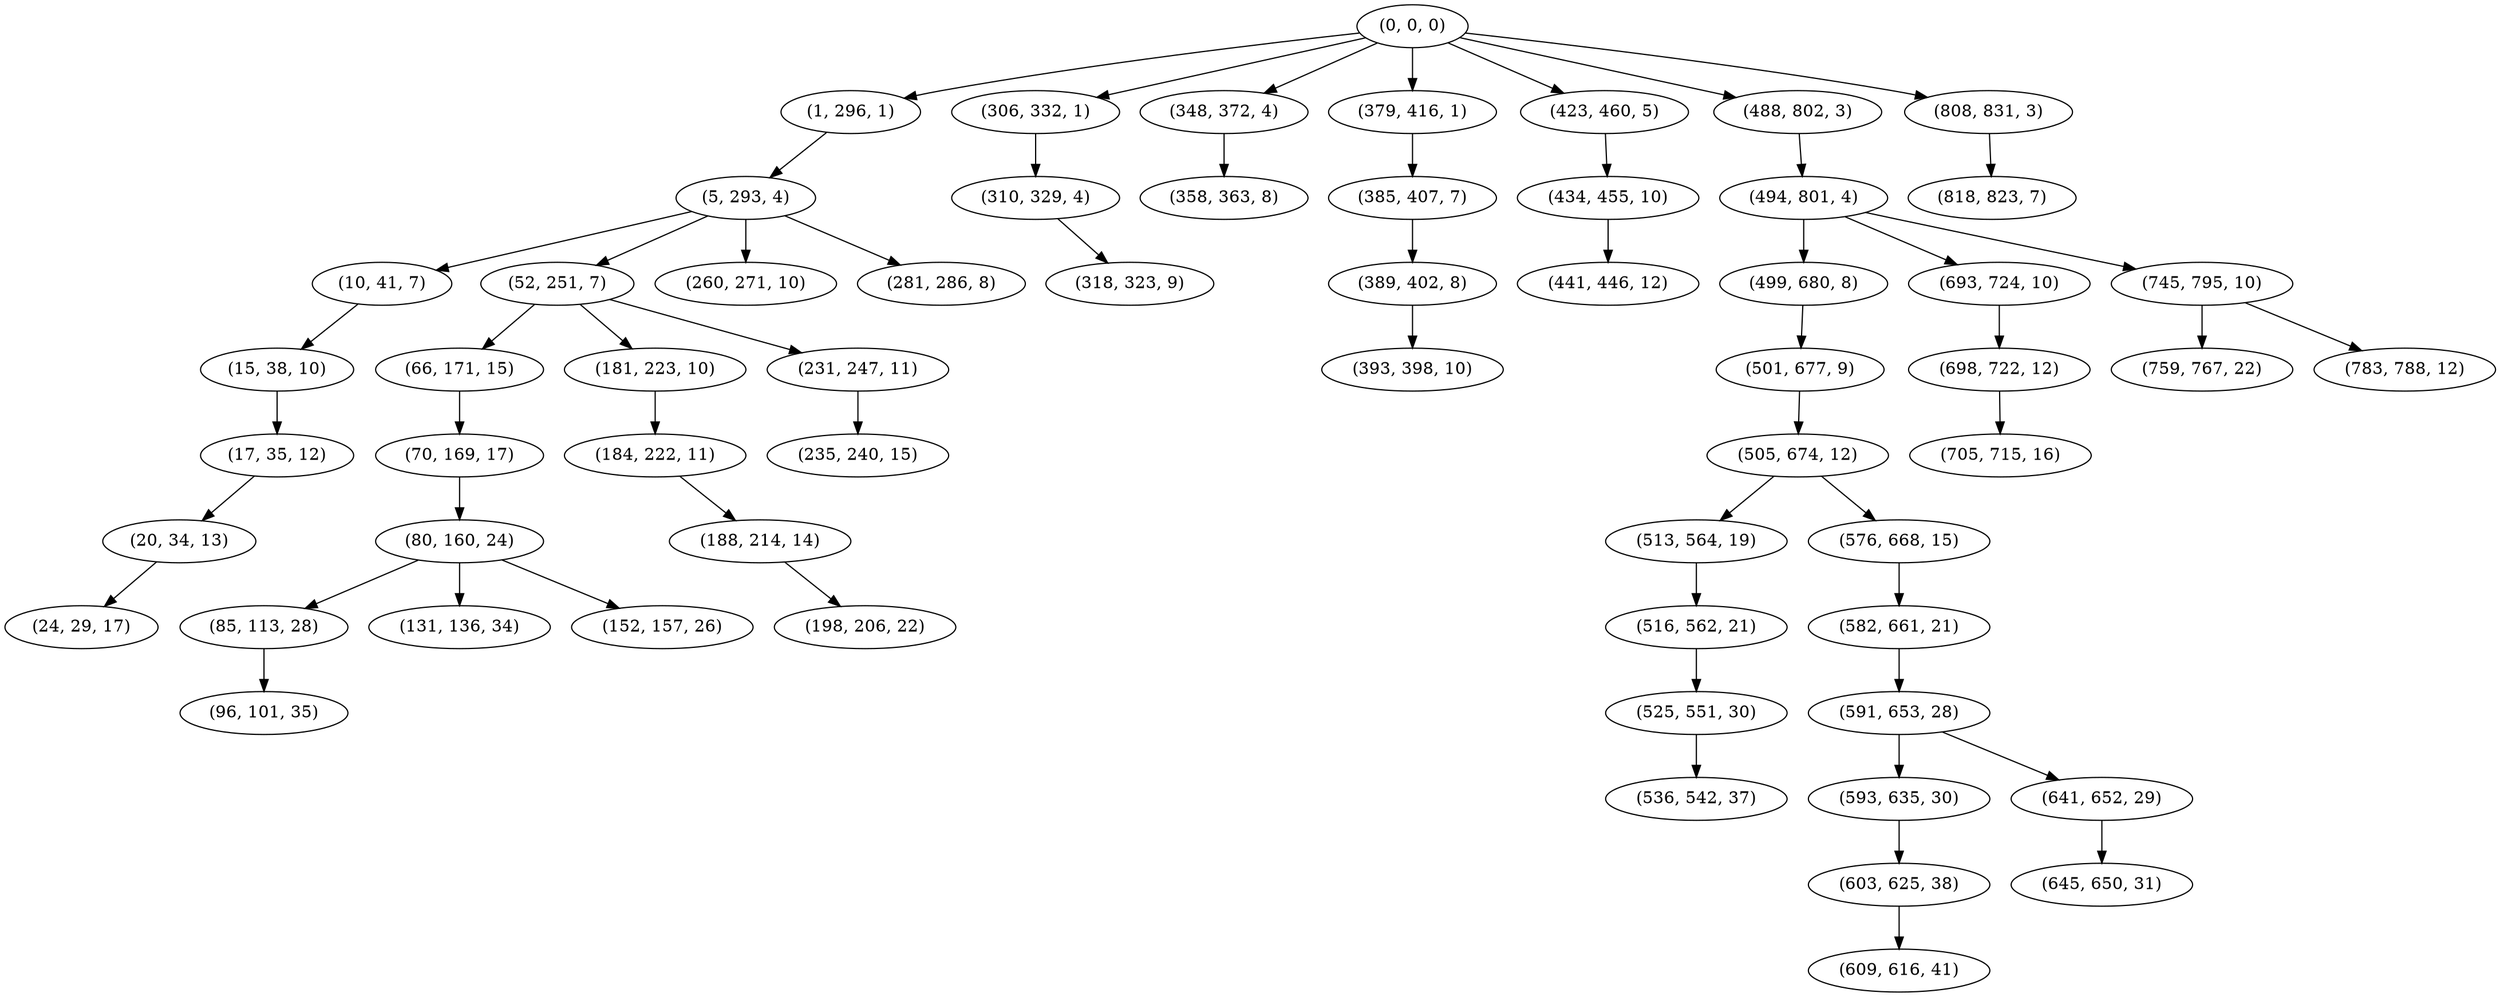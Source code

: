 digraph tree {
    "(0, 0, 0)";
    "(1, 296, 1)";
    "(5, 293, 4)";
    "(10, 41, 7)";
    "(15, 38, 10)";
    "(17, 35, 12)";
    "(20, 34, 13)";
    "(24, 29, 17)";
    "(52, 251, 7)";
    "(66, 171, 15)";
    "(70, 169, 17)";
    "(80, 160, 24)";
    "(85, 113, 28)";
    "(96, 101, 35)";
    "(131, 136, 34)";
    "(152, 157, 26)";
    "(181, 223, 10)";
    "(184, 222, 11)";
    "(188, 214, 14)";
    "(198, 206, 22)";
    "(231, 247, 11)";
    "(235, 240, 15)";
    "(260, 271, 10)";
    "(281, 286, 8)";
    "(306, 332, 1)";
    "(310, 329, 4)";
    "(318, 323, 9)";
    "(348, 372, 4)";
    "(358, 363, 8)";
    "(379, 416, 1)";
    "(385, 407, 7)";
    "(389, 402, 8)";
    "(393, 398, 10)";
    "(423, 460, 5)";
    "(434, 455, 10)";
    "(441, 446, 12)";
    "(488, 802, 3)";
    "(494, 801, 4)";
    "(499, 680, 8)";
    "(501, 677, 9)";
    "(505, 674, 12)";
    "(513, 564, 19)";
    "(516, 562, 21)";
    "(525, 551, 30)";
    "(536, 542, 37)";
    "(576, 668, 15)";
    "(582, 661, 21)";
    "(591, 653, 28)";
    "(593, 635, 30)";
    "(603, 625, 38)";
    "(609, 616, 41)";
    "(641, 652, 29)";
    "(645, 650, 31)";
    "(693, 724, 10)";
    "(698, 722, 12)";
    "(705, 715, 16)";
    "(745, 795, 10)";
    "(759, 767, 22)";
    "(783, 788, 12)";
    "(808, 831, 3)";
    "(818, 823, 7)";
    "(0, 0, 0)" -> "(1, 296, 1)";
    "(0, 0, 0)" -> "(306, 332, 1)";
    "(0, 0, 0)" -> "(348, 372, 4)";
    "(0, 0, 0)" -> "(379, 416, 1)";
    "(0, 0, 0)" -> "(423, 460, 5)";
    "(0, 0, 0)" -> "(488, 802, 3)";
    "(0, 0, 0)" -> "(808, 831, 3)";
    "(1, 296, 1)" -> "(5, 293, 4)";
    "(5, 293, 4)" -> "(10, 41, 7)";
    "(5, 293, 4)" -> "(52, 251, 7)";
    "(5, 293, 4)" -> "(260, 271, 10)";
    "(5, 293, 4)" -> "(281, 286, 8)";
    "(10, 41, 7)" -> "(15, 38, 10)";
    "(15, 38, 10)" -> "(17, 35, 12)";
    "(17, 35, 12)" -> "(20, 34, 13)";
    "(20, 34, 13)" -> "(24, 29, 17)";
    "(52, 251, 7)" -> "(66, 171, 15)";
    "(52, 251, 7)" -> "(181, 223, 10)";
    "(52, 251, 7)" -> "(231, 247, 11)";
    "(66, 171, 15)" -> "(70, 169, 17)";
    "(70, 169, 17)" -> "(80, 160, 24)";
    "(80, 160, 24)" -> "(85, 113, 28)";
    "(80, 160, 24)" -> "(131, 136, 34)";
    "(80, 160, 24)" -> "(152, 157, 26)";
    "(85, 113, 28)" -> "(96, 101, 35)";
    "(181, 223, 10)" -> "(184, 222, 11)";
    "(184, 222, 11)" -> "(188, 214, 14)";
    "(188, 214, 14)" -> "(198, 206, 22)";
    "(231, 247, 11)" -> "(235, 240, 15)";
    "(306, 332, 1)" -> "(310, 329, 4)";
    "(310, 329, 4)" -> "(318, 323, 9)";
    "(348, 372, 4)" -> "(358, 363, 8)";
    "(379, 416, 1)" -> "(385, 407, 7)";
    "(385, 407, 7)" -> "(389, 402, 8)";
    "(389, 402, 8)" -> "(393, 398, 10)";
    "(423, 460, 5)" -> "(434, 455, 10)";
    "(434, 455, 10)" -> "(441, 446, 12)";
    "(488, 802, 3)" -> "(494, 801, 4)";
    "(494, 801, 4)" -> "(499, 680, 8)";
    "(494, 801, 4)" -> "(693, 724, 10)";
    "(494, 801, 4)" -> "(745, 795, 10)";
    "(499, 680, 8)" -> "(501, 677, 9)";
    "(501, 677, 9)" -> "(505, 674, 12)";
    "(505, 674, 12)" -> "(513, 564, 19)";
    "(505, 674, 12)" -> "(576, 668, 15)";
    "(513, 564, 19)" -> "(516, 562, 21)";
    "(516, 562, 21)" -> "(525, 551, 30)";
    "(525, 551, 30)" -> "(536, 542, 37)";
    "(576, 668, 15)" -> "(582, 661, 21)";
    "(582, 661, 21)" -> "(591, 653, 28)";
    "(591, 653, 28)" -> "(593, 635, 30)";
    "(591, 653, 28)" -> "(641, 652, 29)";
    "(593, 635, 30)" -> "(603, 625, 38)";
    "(603, 625, 38)" -> "(609, 616, 41)";
    "(641, 652, 29)" -> "(645, 650, 31)";
    "(693, 724, 10)" -> "(698, 722, 12)";
    "(698, 722, 12)" -> "(705, 715, 16)";
    "(745, 795, 10)" -> "(759, 767, 22)";
    "(745, 795, 10)" -> "(783, 788, 12)";
    "(808, 831, 3)" -> "(818, 823, 7)";
}
